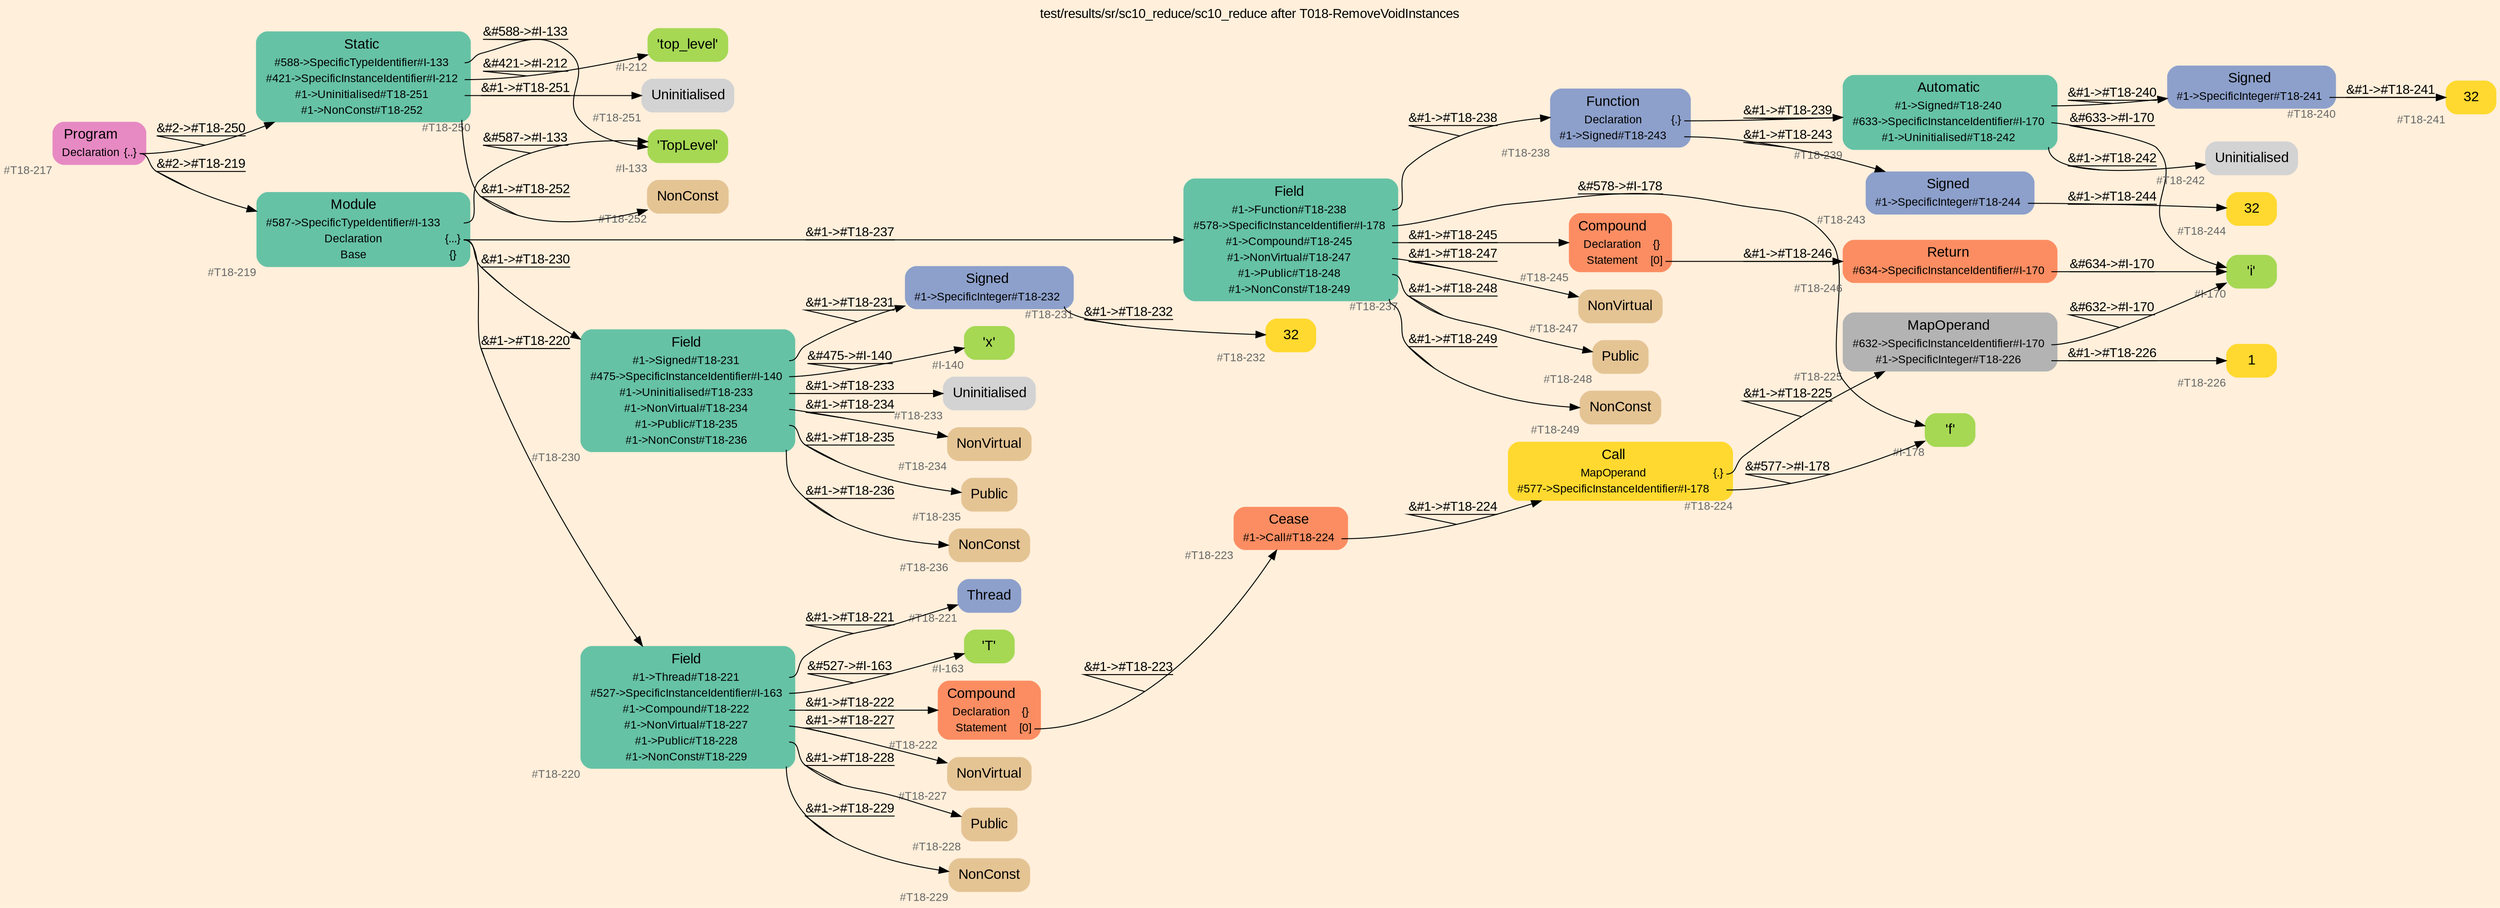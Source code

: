 digraph "test/results/sr/sc10_reduce/sc10_reduce after T018-RemoveVoidInstances" {
label = "test/results/sr/sc10_reduce/sc10_reduce after T018-RemoveVoidInstances"
labelloc = t
graph [
    rankdir = "LR"
    ranksep = 0.3
    bgcolor = antiquewhite1
    color = black
    fontcolor = black
    fontname = "Arial"
];
node [
    fontname = "Arial"
];
edge [
    fontname = "Arial"
];

// -------------------- node figure --------------------
// -------- block #T18-217 ----------
"#T18-217" [
    fillcolor = "/set28/4"
    xlabel = "#T18-217"
    fontsize = "12"
    fontcolor = grey40
    shape = "plaintext"
    label = <<TABLE BORDER="0" CELLBORDER="0" CELLSPACING="0">
     <TR><TD><FONT COLOR="black" POINT-SIZE="15">Program</FONT></TD></TR>
     <TR><TD><FONT COLOR="black" POINT-SIZE="12">Declaration</FONT></TD><TD PORT="port0"><FONT COLOR="black" POINT-SIZE="12">{..}</FONT></TD></TR>
    </TABLE>>
    style = "rounded,filled"
];

// -------- block #T18-219 ----------
"#T18-219" [
    fillcolor = "/set28/1"
    xlabel = "#T18-219"
    fontsize = "12"
    fontcolor = grey40
    shape = "plaintext"
    label = <<TABLE BORDER="0" CELLBORDER="0" CELLSPACING="0">
     <TR><TD><FONT COLOR="black" POINT-SIZE="15">Module</FONT></TD></TR>
     <TR><TD><FONT COLOR="black" POINT-SIZE="12">#587-&gt;SpecificTypeIdentifier#I-133</FONT></TD><TD PORT="port0"></TD></TR>
     <TR><TD><FONT COLOR="black" POINT-SIZE="12">Declaration</FONT></TD><TD PORT="port1"><FONT COLOR="black" POINT-SIZE="12">{...}</FONT></TD></TR>
     <TR><TD><FONT COLOR="black" POINT-SIZE="12">Base</FONT></TD><TD PORT="port2"><FONT COLOR="black" POINT-SIZE="12">{}</FONT></TD></TR>
    </TABLE>>
    style = "rounded,filled"
];

// -------- block #I-133 ----------
"#I-133" [
    fillcolor = "/set28/5"
    xlabel = "#I-133"
    fontsize = "12"
    fontcolor = grey40
    shape = "plaintext"
    label = <<TABLE BORDER="0" CELLBORDER="0" CELLSPACING="0">
     <TR><TD><FONT COLOR="black" POINT-SIZE="15">'TopLevel'</FONT></TD></TR>
    </TABLE>>
    style = "rounded,filled"
];

// -------- block #T18-220 ----------
"#T18-220" [
    fillcolor = "/set28/1"
    xlabel = "#T18-220"
    fontsize = "12"
    fontcolor = grey40
    shape = "plaintext"
    label = <<TABLE BORDER="0" CELLBORDER="0" CELLSPACING="0">
     <TR><TD><FONT COLOR="black" POINT-SIZE="15">Field</FONT></TD></TR>
     <TR><TD><FONT COLOR="black" POINT-SIZE="12">#1-&gt;Thread#T18-221</FONT></TD><TD PORT="port0"></TD></TR>
     <TR><TD><FONT COLOR="black" POINT-SIZE="12">#527-&gt;SpecificInstanceIdentifier#I-163</FONT></TD><TD PORT="port1"></TD></TR>
     <TR><TD><FONT COLOR="black" POINT-SIZE="12">#1-&gt;Compound#T18-222</FONT></TD><TD PORT="port2"></TD></TR>
     <TR><TD><FONT COLOR="black" POINT-SIZE="12">#1-&gt;NonVirtual#T18-227</FONT></TD><TD PORT="port3"></TD></TR>
     <TR><TD><FONT COLOR="black" POINT-SIZE="12">#1-&gt;Public#T18-228</FONT></TD><TD PORT="port4"></TD></TR>
     <TR><TD><FONT COLOR="black" POINT-SIZE="12">#1-&gt;NonConst#T18-229</FONT></TD><TD PORT="port5"></TD></TR>
    </TABLE>>
    style = "rounded,filled"
];

// -------- block #T18-221 ----------
"#T18-221" [
    fillcolor = "/set28/3"
    xlabel = "#T18-221"
    fontsize = "12"
    fontcolor = grey40
    shape = "plaintext"
    label = <<TABLE BORDER="0" CELLBORDER="0" CELLSPACING="0">
     <TR><TD><FONT COLOR="black" POINT-SIZE="15">Thread</FONT></TD></TR>
    </TABLE>>
    style = "rounded,filled"
];

// -------- block #I-163 ----------
"#I-163" [
    fillcolor = "/set28/5"
    xlabel = "#I-163"
    fontsize = "12"
    fontcolor = grey40
    shape = "plaintext"
    label = <<TABLE BORDER="0" CELLBORDER="0" CELLSPACING="0">
     <TR><TD><FONT COLOR="black" POINT-SIZE="15">'T'</FONT></TD></TR>
    </TABLE>>
    style = "rounded,filled"
];

// -------- block #T18-222 ----------
"#T18-222" [
    fillcolor = "/set28/2"
    xlabel = "#T18-222"
    fontsize = "12"
    fontcolor = grey40
    shape = "plaintext"
    label = <<TABLE BORDER="0" CELLBORDER="0" CELLSPACING="0">
     <TR><TD><FONT COLOR="black" POINT-SIZE="15">Compound</FONT></TD></TR>
     <TR><TD><FONT COLOR="black" POINT-SIZE="12">Declaration</FONT></TD><TD PORT="port0"><FONT COLOR="black" POINT-SIZE="12">{}</FONT></TD></TR>
     <TR><TD><FONT COLOR="black" POINT-SIZE="12">Statement</FONT></TD><TD PORT="port1"><FONT COLOR="black" POINT-SIZE="12">[0]</FONT></TD></TR>
    </TABLE>>
    style = "rounded,filled"
];

// -------- block #T18-223 ----------
"#T18-223" [
    fillcolor = "/set28/2"
    xlabel = "#T18-223"
    fontsize = "12"
    fontcolor = grey40
    shape = "plaintext"
    label = <<TABLE BORDER="0" CELLBORDER="0" CELLSPACING="0">
     <TR><TD><FONT COLOR="black" POINT-SIZE="15">Cease</FONT></TD></TR>
     <TR><TD><FONT COLOR="black" POINT-SIZE="12">#1-&gt;Call#T18-224</FONT></TD><TD PORT="port0"></TD></TR>
    </TABLE>>
    style = "rounded,filled"
];

// -------- block #T18-224 ----------
"#T18-224" [
    fillcolor = "/set28/6"
    xlabel = "#T18-224"
    fontsize = "12"
    fontcolor = grey40
    shape = "plaintext"
    label = <<TABLE BORDER="0" CELLBORDER="0" CELLSPACING="0">
     <TR><TD><FONT COLOR="black" POINT-SIZE="15">Call</FONT></TD></TR>
     <TR><TD><FONT COLOR="black" POINT-SIZE="12">MapOperand</FONT></TD><TD PORT="port0"><FONT COLOR="black" POINT-SIZE="12">{.}</FONT></TD></TR>
     <TR><TD><FONT COLOR="black" POINT-SIZE="12">#577-&gt;SpecificInstanceIdentifier#I-178</FONT></TD><TD PORT="port1"></TD></TR>
    </TABLE>>
    style = "rounded,filled"
];

// -------- block #T18-225 ----------
"#T18-225" [
    fillcolor = "/set28/8"
    xlabel = "#T18-225"
    fontsize = "12"
    fontcolor = grey40
    shape = "plaintext"
    label = <<TABLE BORDER="0" CELLBORDER="0" CELLSPACING="0">
     <TR><TD><FONT COLOR="black" POINT-SIZE="15">MapOperand</FONT></TD></TR>
     <TR><TD><FONT COLOR="black" POINT-SIZE="12">#632-&gt;SpecificInstanceIdentifier#I-170</FONT></TD><TD PORT="port0"></TD></TR>
     <TR><TD><FONT COLOR="black" POINT-SIZE="12">#1-&gt;SpecificInteger#T18-226</FONT></TD><TD PORT="port1"></TD></TR>
    </TABLE>>
    style = "rounded,filled"
];

// -------- block #I-170 ----------
"#I-170" [
    fillcolor = "/set28/5"
    xlabel = "#I-170"
    fontsize = "12"
    fontcolor = grey40
    shape = "plaintext"
    label = <<TABLE BORDER="0" CELLBORDER="0" CELLSPACING="0">
     <TR><TD><FONT COLOR="black" POINT-SIZE="15">'i'</FONT></TD></TR>
    </TABLE>>
    style = "rounded,filled"
];

// -------- block #T18-226 ----------
"#T18-226" [
    fillcolor = "/set28/6"
    xlabel = "#T18-226"
    fontsize = "12"
    fontcolor = grey40
    shape = "plaintext"
    label = <<TABLE BORDER="0" CELLBORDER="0" CELLSPACING="0">
     <TR><TD><FONT COLOR="black" POINT-SIZE="15">1</FONT></TD></TR>
    </TABLE>>
    style = "rounded,filled"
];

// -------- block #I-178 ----------
"#I-178" [
    fillcolor = "/set28/5"
    xlabel = "#I-178"
    fontsize = "12"
    fontcolor = grey40
    shape = "plaintext"
    label = <<TABLE BORDER="0" CELLBORDER="0" CELLSPACING="0">
     <TR><TD><FONT COLOR="black" POINT-SIZE="15">'f'</FONT></TD></TR>
    </TABLE>>
    style = "rounded,filled"
];

// -------- block #T18-227 ----------
"#T18-227" [
    fillcolor = "/set28/7"
    xlabel = "#T18-227"
    fontsize = "12"
    fontcolor = grey40
    shape = "plaintext"
    label = <<TABLE BORDER="0" CELLBORDER="0" CELLSPACING="0">
     <TR><TD><FONT COLOR="black" POINT-SIZE="15">NonVirtual</FONT></TD></TR>
    </TABLE>>
    style = "rounded,filled"
];

// -------- block #T18-228 ----------
"#T18-228" [
    fillcolor = "/set28/7"
    xlabel = "#T18-228"
    fontsize = "12"
    fontcolor = grey40
    shape = "plaintext"
    label = <<TABLE BORDER="0" CELLBORDER="0" CELLSPACING="0">
     <TR><TD><FONT COLOR="black" POINT-SIZE="15">Public</FONT></TD></TR>
    </TABLE>>
    style = "rounded,filled"
];

// -------- block #T18-229 ----------
"#T18-229" [
    fillcolor = "/set28/7"
    xlabel = "#T18-229"
    fontsize = "12"
    fontcolor = grey40
    shape = "plaintext"
    label = <<TABLE BORDER="0" CELLBORDER="0" CELLSPACING="0">
     <TR><TD><FONT COLOR="black" POINT-SIZE="15">NonConst</FONT></TD></TR>
    </TABLE>>
    style = "rounded,filled"
];

// -------- block #T18-230 ----------
"#T18-230" [
    fillcolor = "/set28/1"
    xlabel = "#T18-230"
    fontsize = "12"
    fontcolor = grey40
    shape = "plaintext"
    label = <<TABLE BORDER="0" CELLBORDER="0" CELLSPACING="0">
     <TR><TD><FONT COLOR="black" POINT-SIZE="15">Field</FONT></TD></TR>
     <TR><TD><FONT COLOR="black" POINT-SIZE="12">#1-&gt;Signed#T18-231</FONT></TD><TD PORT="port0"></TD></TR>
     <TR><TD><FONT COLOR="black" POINT-SIZE="12">#475-&gt;SpecificInstanceIdentifier#I-140</FONT></TD><TD PORT="port1"></TD></TR>
     <TR><TD><FONT COLOR="black" POINT-SIZE="12">#1-&gt;Uninitialised#T18-233</FONT></TD><TD PORT="port2"></TD></TR>
     <TR><TD><FONT COLOR="black" POINT-SIZE="12">#1-&gt;NonVirtual#T18-234</FONT></TD><TD PORT="port3"></TD></TR>
     <TR><TD><FONT COLOR="black" POINT-SIZE="12">#1-&gt;Public#T18-235</FONT></TD><TD PORT="port4"></TD></TR>
     <TR><TD><FONT COLOR="black" POINT-SIZE="12">#1-&gt;NonConst#T18-236</FONT></TD><TD PORT="port5"></TD></TR>
    </TABLE>>
    style = "rounded,filled"
];

// -------- block #T18-231 ----------
"#T18-231" [
    fillcolor = "/set28/3"
    xlabel = "#T18-231"
    fontsize = "12"
    fontcolor = grey40
    shape = "plaintext"
    label = <<TABLE BORDER="0" CELLBORDER="0" CELLSPACING="0">
     <TR><TD><FONT COLOR="black" POINT-SIZE="15">Signed</FONT></TD></TR>
     <TR><TD><FONT COLOR="black" POINT-SIZE="12">#1-&gt;SpecificInteger#T18-232</FONT></TD><TD PORT="port0"></TD></TR>
    </TABLE>>
    style = "rounded,filled"
];

// -------- block #T18-232 ----------
"#T18-232" [
    fillcolor = "/set28/6"
    xlabel = "#T18-232"
    fontsize = "12"
    fontcolor = grey40
    shape = "plaintext"
    label = <<TABLE BORDER="0" CELLBORDER="0" CELLSPACING="0">
     <TR><TD><FONT COLOR="black" POINT-SIZE="15">32</FONT></TD></TR>
    </TABLE>>
    style = "rounded,filled"
];

// -------- block #I-140 ----------
"#I-140" [
    fillcolor = "/set28/5"
    xlabel = "#I-140"
    fontsize = "12"
    fontcolor = grey40
    shape = "plaintext"
    label = <<TABLE BORDER="0" CELLBORDER="0" CELLSPACING="0">
     <TR><TD><FONT COLOR="black" POINT-SIZE="15">'x'</FONT></TD></TR>
    </TABLE>>
    style = "rounded,filled"
];

// -------- block #T18-233 ----------
"#T18-233" [
    xlabel = "#T18-233"
    fontsize = "12"
    fontcolor = grey40
    shape = "plaintext"
    label = <<TABLE BORDER="0" CELLBORDER="0" CELLSPACING="0">
     <TR><TD><FONT COLOR="black" POINT-SIZE="15">Uninitialised</FONT></TD></TR>
    </TABLE>>
    style = "rounded,filled"
];

// -------- block #T18-234 ----------
"#T18-234" [
    fillcolor = "/set28/7"
    xlabel = "#T18-234"
    fontsize = "12"
    fontcolor = grey40
    shape = "plaintext"
    label = <<TABLE BORDER="0" CELLBORDER="0" CELLSPACING="0">
     <TR><TD><FONT COLOR="black" POINT-SIZE="15">NonVirtual</FONT></TD></TR>
    </TABLE>>
    style = "rounded,filled"
];

// -------- block #T18-235 ----------
"#T18-235" [
    fillcolor = "/set28/7"
    xlabel = "#T18-235"
    fontsize = "12"
    fontcolor = grey40
    shape = "plaintext"
    label = <<TABLE BORDER="0" CELLBORDER="0" CELLSPACING="0">
     <TR><TD><FONT COLOR="black" POINT-SIZE="15">Public</FONT></TD></TR>
    </TABLE>>
    style = "rounded,filled"
];

// -------- block #T18-236 ----------
"#T18-236" [
    fillcolor = "/set28/7"
    xlabel = "#T18-236"
    fontsize = "12"
    fontcolor = grey40
    shape = "plaintext"
    label = <<TABLE BORDER="0" CELLBORDER="0" CELLSPACING="0">
     <TR><TD><FONT COLOR="black" POINT-SIZE="15">NonConst</FONT></TD></TR>
    </TABLE>>
    style = "rounded,filled"
];

// -------- block #T18-237 ----------
"#T18-237" [
    fillcolor = "/set28/1"
    xlabel = "#T18-237"
    fontsize = "12"
    fontcolor = grey40
    shape = "plaintext"
    label = <<TABLE BORDER="0" CELLBORDER="0" CELLSPACING="0">
     <TR><TD><FONT COLOR="black" POINT-SIZE="15">Field</FONT></TD></TR>
     <TR><TD><FONT COLOR="black" POINT-SIZE="12">#1-&gt;Function#T18-238</FONT></TD><TD PORT="port0"></TD></TR>
     <TR><TD><FONT COLOR="black" POINT-SIZE="12">#578-&gt;SpecificInstanceIdentifier#I-178</FONT></TD><TD PORT="port1"></TD></TR>
     <TR><TD><FONT COLOR="black" POINT-SIZE="12">#1-&gt;Compound#T18-245</FONT></TD><TD PORT="port2"></TD></TR>
     <TR><TD><FONT COLOR="black" POINT-SIZE="12">#1-&gt;NonVirtual#T18-247</FONT></TD><TD PORT="port3"></TD></TR>
     <TR><TD><FONT COLOR="black" POINT-SIZE="12">#1-&gt;Public#T18-248</FONT></TD><TD PORT="port4"></TD></TR>
     <TR><TD><FONT COLOR="black" POINT-SIZE="12">#1-&gt;NonConst#T18-249</FONT></TD><TD PORT="port5"></TD></TR>
    </TABLE>>
    style = "rounded,filled"
];

// -------- block #T18-238 ----------
"#T18-238" [
    fillcolor = "/set28/3"
    xlabel = "#T18-238"
    fontsize = "12"
    fontcolor = grey40
    shape = "plaintext"
    label = <<TABLE BORDER="0" CELLBORDER="0" CELLSPACING="0">
     <TR><TD><FONT COLOR="black" POINT-SIZE="15">Function</FONT></TD></TR>
     <TR><TD><FONT COLOR="black" POINT-SIZE="12">Declaration</FONT></TD><TD PORT="port0"><FONT COLOR="black" POINT-SIZE="12">{.}</FONT></TD></TR>
     <TR><TD><FONT COLOR="black" POINT-SIZE="12">#1-&gt;Signed#T18-243</FONT></TD><TD PORT="port1"></TD></TR>
    </TABLE>>
    style = "rounded,filled"
];

// -------- block #T18-239 ----------
"#T18-239" [
    fillcolor = "/set28/1"
    xlabel = "#T18-239"
    fontsize = "12"
    fontcolor = grey40
    shape = "plaintext"
    label = <<TABLE BORDER="0" CELLBORDER="0" CELLSPACING="0">
     <TR><TD><FONT COLOR="black" POINT-SIZE="15">Automatic</FONT></TD></TR>
     <TR><TD><FONT COLOR="black" POINT-SIZE="12">#1-&gt;Signed#T18-240</FONT></TD><TD PORT="port0"></TD></TR>
     <TR><TD><FONT COLOR="black" POINT-SIZE="12">#633-&gt;SpecificInstanceIdentifier#I-170</FONT></TD><TD PORT="port1"></TD></TR>
     <TR><TD><FONT COLOR="black" POINT-SIZE="12">#1-&gt;Uninitialised#T18-242</FONT></TD><TD PORT="port2"></TD></TR>
    </TABLE>>
    style = "rounded,filled"
];

// -------- block #T18-240 ----------
"#T18-240" [
    fillcolor = "/set28/3"
    xlabel = "#T18-240"
    fontsize = "12"
    fontcolor = grey40
    shape = "plaintext"
    label = <<TABLE BORDER="0" CELLBORDER="0" CELLSPACING="0">
     <TR><TD><FONT COLOR="black" POINT-SIZE="15">Signed</FONT></TD></TR>
     <TR><TD><FONT COLOR="black" POINT-SIZE="12">#1-&gt;SpecificInteger#T18-241</FONT></TD><TD PORT="port0"></TD></TR>
    </TABLE>>
    style = "rounded,filled"
];

// -------- block #T18-241 ----------
"#T18-241" [
    fillcolor = "/set28/6"
    xlabel = "#T18-241"
    fontsize = "12"
    fontcolor = grey40
    shape = "plaintext"
    label = <<TABLE BORDER="0" CELLBORDER="0" CELLSPACING="0">
     <TR><TD><FONT COLOR="black" POINT-SIZE="15">32</FONT></TD></TR>
    </TABLE>>
    style = "rounded,filled"
];

// -------- block #T18-242 ----------
"#T18-242" [
    xlabel = "#T18-242"
    fontsize = "12"
    fontcolor = grey40
    shape = "plaintext"
    label = <<TABLE BORDER="0" CELLBORDER="0" CELLSPACING="0">
     <TR><TD><FONT COLOR="black" POINT-SIZE="15">Uninitialised</FONT></TD></TR>
    </TABLE>>
    style = "rounded,filled"
];

// -------- block #T18-243 ----------
"#T18-243" [
    fillcolor = "/set28/3"
    xlabel = "#T18-243"
    fontsize = "12"
    fontcolor = grey40
    shape = "plaintext"
    label = <<TABLE BORDER="0" CELLBORDER="0" CELLSPACING="0">
     <TR><TD><FONT COLOR="black" POINT-SIZE="15">Signed</FONT></TD></TR>
     <TR><TD><FONT COLOR="black" POINT-SIZE="12">#1-&gt;SpecificInteger#T18-244</FONT></TD><TD PORT="port0"></TD></TR>
    </TABLE>>
    style = "rounded,filled"
];

// -------- block #T18-244 ----------
"#T18-244" [
    fillcolor = "/set28/6"
    xlabel = "#T18-244"
    fontsize = "12"
    fontcolor = grey40
    shape = "plaintext"
    label = <<TABLE BORDER="0" CELLBORDER="0" CELLSPACING="0">
     <TR><TD><FONT COLOR="black" POINT-SIZE="15">32</FONT></TD></TR>
    </TABLE>>
    style = "rounded,filled"
];

// -------- block #T18-245 ----------
"#T18-245" [
    fillcolor = "/set28/2"
    xlabel = "#T18-245"
    fontsize = "12"
    fontcolor = grey40
    shape = "plaintext"
    label = <<TABLE BORDER="0" CELLBORDER="0" CELLSPACING="0">
     <TR><TD><FONT COLOR="black" POINT-SIZE="15">Compound</FONT></TD></TR>
     <TR><TD><FONT COLOR="black" POINT-SIZE="12">Declaration</FONT></TD><TD PORT="port0"><FONT COLOR="black" POINT-SIZE="12">{}</FONT></TD></TR>
     <TR><TD><FONT COLOR="black" POINT-SIZE="12">Statement</FONT></TD><TD PORT="port1"><FONT COLOR="black" POINT-SIZE="12">[0]</FONT></TD></TR>
    </TABLE>>
    style = "rounded,filled"
];

// -------- block #T18-246 ----------
"#T18-246" [
    fillcolor = "/set28/2"
    xlabel = "#T18-246"
    fontsize = "12"
    fontcolor = grey40
    shape = "plaintext"
    label = <<TABLE BORDER="0" CELLBORDER="0" CELLSPACING="0">
     <TR><TD><FONT COLOR="black" POINT-SIZE="15">Return</FONT></TD></TR>
     <TR><TD><FONT COLOR="black" POINT-SIZE="12">#634-&gt;SpecificInstanceIdentifier#I-170</FONT></TD><TD PORT="port0"></TD></TR>
    </TABLE>>
    style = "rounded,filled"
];

// -------- block #T18-247 ----------
"#T18-247" [
    fillcolor = "/set28/7"
    xlabel = "#T18-247"
    fontsize = "12"
    fontcolor = grey40
    shape = "plaintext"
    label = <<TABLE BORDER="0" CELLBORDER="0" CELLSPACING="0">
     <TR><TD><FONT COLOR="black" POINT-SIZE="15">NonVirtual</FONT></TD></TR>
    </TABLE>>
    style = "rounded,filled"
];

// -------- block #T18-248 ----------
"#T18-248" [
    fillcolor = "/set28/7"
    xlabel = "#T18-248"
    fontsize = "12"
    fontcolor = grey40
    shape = "plaintext"
    label = <<TABLE BORDER="0" CELLBORDER="0" CELLSPACING="0">
     <TR><TD><FONT COLOR="black" POINT-SIZE="15">Public</FONT></TD></TR>
    </TABLE>>
    style = "rounded,filled"
];

// -------- block #T18-249 ----------
"#T18-249" [
    fillcolor = "/set28/7"
    xlabel = "#T18-249"
    fontsize = "12"
    fontcolor = grey40
    shape = "plaintext"
    label = <<TABLE BORDER="0" CELLBORDER="0" CELLSPACING="0">
     <TR><TD><FONT COLOR="black" POINT-SIZE="15">NonConst</FONT></TD></TR>
    </TABLE>>
    style = "rounded,filled"
];

// -------- block #T18-250 ----------
"#T18-250" [
    fillcolor = "/set28/1"
    xlabel = "#T18-250"
    fontsize = "12"
    fontcolor = grey40
    shape = "plaintext"
    label = <<TABLE BORDER="0" CELLBORDER="0" CELLSPACING="0">
     <TR><TD><FONT COLOR="black" POINT-SIZE="15">Static</FONT></TD></TR>
     <TR><TD><FONT COLOR="black" POINT-SIZE="12">#588-&gt;SpecificTypeIdentifier#I-133</FONT></TD><TD PORT="port0"></TD></TR>
     <TR><TD><FONT COLOR="black" POINT-SIZE="12">#421-&gt;SpecificInstanceIdentifier#I-212</FONT></TD><TD PORT="port1"></TD></TR>
     <TR><TD><FONT COLOR="black" POINT-SIZE="12">#1-&gt;Uninitialised#T18-251</FONT></TD><TD PORT="port2"></TD></TR>
     <TR><TD><FONT COLOR="black" POINT-SIZE="12">#1-&gt;NonConst#T18-252</FONT></TD><TD PORT="port3"></TD></TR>
    </TABLE>>
    style = "rounded,filled"
];

// -------- block #I-212 ----------
"#I-212" [
    fillcolor = "/set28/5"
    xlabel = "#I-212"
    fontsize = "12"
    fontcolor = grey40
    shape = "plaintext"
    label = <<TABLE BORDER="0" CELLBORDER="0" CELLSPACING="0">
     <TR><TD><FONT COLOR="black" POINT-SIZE="15">'top_level'</FONT></TD></TR>
    </TABLE>>
    style = "rounded,filled"
];

// -------- block #T18-251 ----------
"#T18-251" [
    xlabel = "#T18-251"
    fontsize = "12"
    fontcolor = grey40
    shape = "plaintext"
    label = <<TABLE BORDER="0" CELLBORDER="0" CELLSPACING="0">
     <TR><TD><FONT COLOR="black" POINT-SIZE="15">Uninitialised</FONT></TD></TR>
    </TABLE>>
    style = "rounded,filled"
];

// -------- block #T18-252 ----------
"#T18-252" [
    fillcolor = "/set28/7"
    xlabel = "#T18-252"
    fontsize = "12"
    fontcolor = grey40
    shape = "plaintext"
    label = <<TABLE BORDER="0" CELLBORDER="0" CELLSPACING="0">
     <TR><TD><FONT COLOR="black" POINT-SIZE="15">NonConst</FONT></TD></TR>
    </TABLE>>
    style = "rounded,filled"
];

"#T18-217":port0 -> "#T18-219" [
    label = "&amp;#2-&gt;#T18-219"
    decorate = true
    color = black
    fontcolor = black
];

"#T18-217":port0 -> "#T18-250" [
    label = "&amp;#2-&gt;#T18-250"
    decorate = true
    color = black
    fontcolor = black
];

"#T18-219":port0 -> "#I-133" [
    label = "&amp;#587-&gt;#I-133"
    decorate = true
    color = black
    fontcolor = black
];

"#T18-219":port1 -> "#T18-220" [
    label = "&amp;#1-&gt;#T18-220"
    decorate = true
    color = black
    fontcolor = black
];

"#T18-219":port1 -> "#T18-230" [
    label = "&amp;#1-&gt;#T18-230"
    decorate = true
    color = black
    fontcolor = black
];

"#T18-219":port1 -> "#T18-237" [
    label = "&amp;#1-&gt;#T18-237"
    decorate = true
    color = black
    fontcolor = black
];

"#T18-220":port0 -> "#T18-221" [
    label = "&amp;#1-&gt;#T18-221"
    decorate = true
    color = black
    fontcolor = black
];

"#T18-220":port1 -> "#I-163" [
    label = "&amp;#527-&gt;#I-163"
    decorate = true
    color = black
    fontcolor = black
];

"#T18-220":port2 -> "#T18-222" [
    label = "&amp;#1-&gt;#T18-222"
    decorate = true
    color = black
    fontcolor = black
];

"#T18-220":port3 -> "#T18-227" [
    label = "&amp;#1-&gt;#T18-227"
    decorate = true
    color = black
    fontcolor = black
];

"#T18-220":port4 -> "#T18-228" [
    label = "&amp;#1-&gt;#T18-228"
    decorate = true
    color = black
    fontcolor = black
];

"#T18-220":port5 -> "#T18-229" [
    label = "&amp;#1-&gt;#T18-229"
    decorate = true
    color = black
    fontcolor = black
];

"#T18-222":port1 -> "#T18-223" [
    label = "&amp;#1-&gt;#T18-223"
    decorate = true
    color = black
    fontcolor = black
];

"#T18-223":port0 -> "#T18-224" [
    label = "&amp;#1-&gt;#T18-224"
    decorate = true
    color = black
    fontcolor = black
];

"#T18-224":port0 -> "#T18-225" [
    label = "&amp;#1-&gt;#T18-225"
    decorate = true
    color = black
    fontcolor = black
];

"#T18-224":port1 -> "#I-178" [
    label = "&amp;#577-&gt;#I-178"
    decorate = true
    color = black
    fontcolor = black
];

"#T18-225":port0 -> "#I-170" [
    label = "&amp;#632-&gt;#I-170"
    decorate = true
    color = black
    fontcolor = black
];

"#T18-225":port1 -> "#T18-226" [
    label = "&amp;#1-&gt;#T18-226"
    decorate = true
    color = black
    fontcolor = black
];

"#T18-230":port0 -> "#T18-231" [
    label = "&amp;#1-&gt;#T18-231"
    decorate = true
    color = black
    fontcolor = black
];

"#T18-230":port1 -> "#I-140" [
    label = "&amp;#475-&gt;#I-140"
    decorate = true
    color = black
    fontcolor = black
];

"#T18-230":port2 -> "#T18-233" [
    label = "&amp;#1-&gt;#T18-233"
    decorate = true
    color = black
    fontcolor = black
];

"#T18-230":port3 -> "#T18-234" [
    label = "&amp;#1-&gt;#T18-234"
    decorate = true
    color = black
    fontcolor = black
];

"#T18-230":port4 -> "#T18-235" [
    label = "&amp;#1-&gt;#T18-235"
    decorate = true
    color = black
    fontcolor = black
];

"#T18-230":port5 -> "#T18-236" [
    label = "&amp;#1-&gt;#T18-236"
    decorate = true
    color = black
    fontcolor = black
];

"#T18-231":port0 -> "#T18-232" [
    label = "&amp;#1-&gt;#T18-232"
    decorate = true
    color = black
    fontcolor = black
];

"#T18-237":port0 -> "#T18-238" [
    label = "&amp;#1-&gt;#T18-238"
    decorate = true
    color = black
    fontcolor = black
];

"#T18-237":port1 -> "#I-178" [
    label = "&amp;#578-&gt;#I-178"
    decorate = true
    color = black
    fontcolor = black
];

"#T18-237":port2 -> "#T18-245" [
    label = "&amp;#1-&gt;#T18-245"
    decorate = true
    color = black
    fontcolor = black
];

"#T18-237":port3 -> "#T18-247" [
    label = "&amp;#1-&gt;#T18-247"
    decorate = true
    color = black
    fontcolor = black
];

"#T18-237":port4 -> "#T18-248" [
    label = "&amp;#1-&gt;#T18-248"
    decorate = true
    color = black
    fontcolor = black
];

"#T18-237":port5 -> "#T18-249" [
    label = "&amp;#1-&gt;#T18-249"
    decorate = true
    color = black
    fontcolor = black
];

"#T18-238":port0 -> "#T18-239" [
    label = "&amp;#1-&gt;#T18-239"
    decorate = true
    color = black
    fontcolor = black
];

"#T18-238":port1 -> "#T18-243" [
    label = "&amp;#1-&gt;#T18-243"
    decorate = true
    color = black
    fontcolor = black
];

"#T18-239":port0 -> "#T18-240" [
    label = "&amp;#1-&gt;#T18-240"
    decorate = true
    color = black
    fontcolor = black
];

"#T18-239":port1 -> "#I-170" [
    label = "&amp;#633-&gt;#I-170"
    decorate = true
    color = black
    fontcolor = black
];

"#T18-239":port2 -> "#T18-242" [
    label = "&amp;#1-&gt;#T18-242"
    decorate = true
    color = black
    fontcolor = black
];

"#T18-240":port0 -> "#T18-241" [
    label = "&amp;#1-&gt;#T18-241"
    decorate = true
    color = black
    fontcolor = black
];

"#T18-243":port0 -> "#T18-244" [
    label = "&amp;#1-&gt;#T18-244"
    decorate = true
    color = black
    fontcolor = black
];

"#T18-245":port1 -> "#T18-246" [
    label = "&amp;#1-&gt;#T18-246"
    decorate = true
    color = black
    fontcolor = black
];

"#T18-246":port0 -> "#I-170" [
    label = "&amp;#634-&gt;#I-170"
    decorate = true
    color = black
    fontcolor = black
];

"#T18-250":port0 -> "#I-133" [
    label = "&amp;#588-&gt;#I-133"
    decorate = true
    color = black
    fontcolor = black
];

"#T18-250":port1 -> "#I-212" [
    label = "&amp;#421-&gt;#I-212"
    decorate = true
    color = black
    fontcolor = black
];

"#T18-250":port2 -> "#T18-251" [
    label = "&amp;#1-&gt;#T18-251"
    decorate = true
    color = black
    fontcolor = black
];

"#T18-250":port3 -> "#T18-252" [
    label = "&amp;#1-&gt;#T18-252"
    decorate = true
    color = black
    fontcolor = black
];


}
